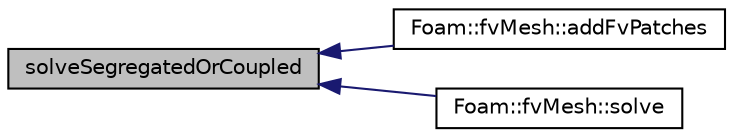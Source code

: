 digraph "solveSegregatedOrCoupled"
{
  bgcolor="transparent";
  edge [fontname="Helvetica",fontsize="10",labelfontname="Helvetica",labelfontsize="10"];
  node [fontname="Helvetica",fontsize="10",shape=record];
  rankdir="LR";
  Node1 [label="solveSegregatedOrCoupled",height=0.2,width=0.4,color="black", fillcolor="grey75", style="filled" fontcolor="black"];
  Node1 -> Node2 [dir="back",color="midnightblue",fontsize="10",style="solid",fontname="Helvetica"];
  Node2 [label="Foam::fvMesh::addFvPatches",height=0.2,width=0.4,color="black",URL="$classFoam_1_1fvMesh.html#aee070ecb4abc0fe22ca2255d91e96ecd",tooltip="Add boundary patches. Constructor helper. "];
  Node1 -> Node3 [dir="back",color="midnightblue",fontsize="10",style="solid",fontname="Helvetica"];
  Node3 [label="Foam::fvMesh::solve",height=0.2,width=0.4,color="black",URL="$classFoam_1_1fvMesh.html#a1c8e661cdfc900af96452af56876b9a3",tooltip="Solve returning the solution statistics given convergence tolerance. Use the given solver controls..."];
}
